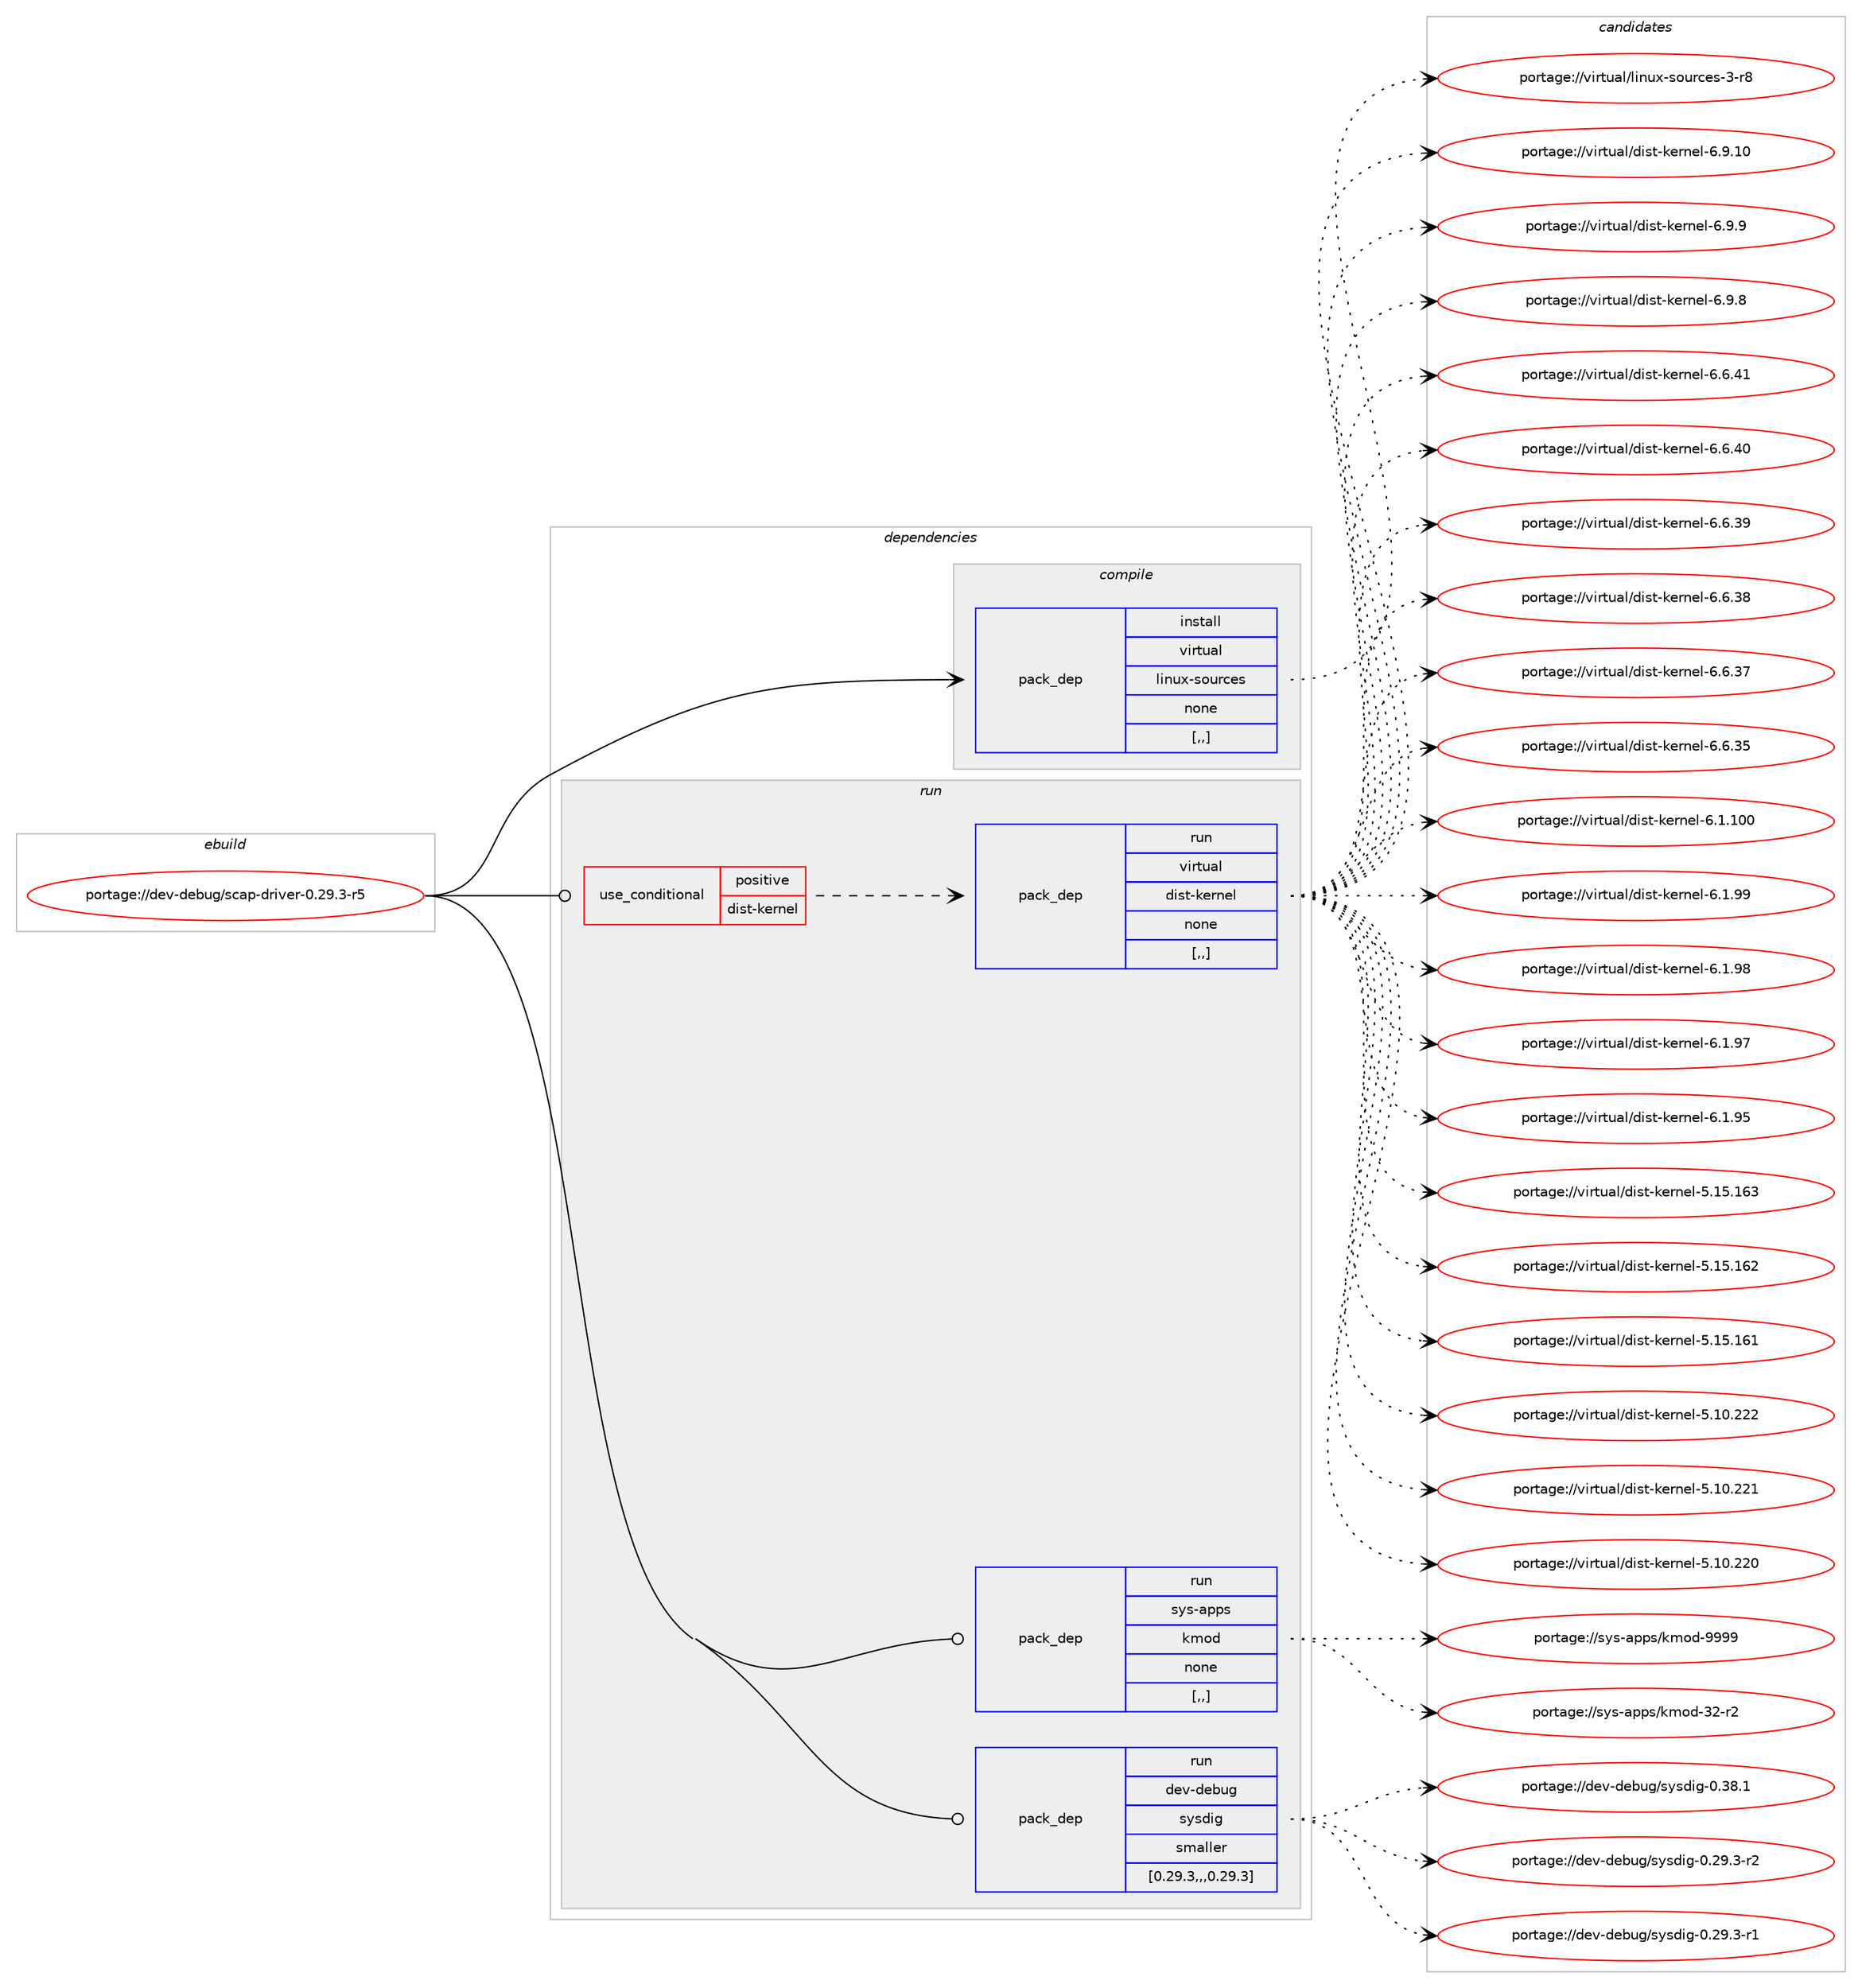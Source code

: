 digraph prolog {

# *************
# Graph options
# *************

newrank=true;
concentrate=true;
compound=true;
graph [rankdir=LR,fontname=Helvetica,fontsize=10,ranksep=1.5];#, ranksep=2.5, nodesep=0.2];
edge  [arrowhead=vee];
node  [fontname=Helvetica,fontsize=10];

# **********
# The ebuild
# **********

subgraph cluster_leftcol {
color=gray;
label=<<i>ebuild</i>>;
id [label="portage://dev-debug/scap-driver-0.29.3-r5", color=red, width=4, href="../dev-debug/scap-driver-0.29.3-r5.svg"];
}

# ****************
# The dependencies
# ****************

subgraph cluster_midcol {
color=gray;
label=<<i>dependencies</i>>;
subgraph cluster_compile {
fillcolor="#eeeeee";
style=filled;
label=<<i>compile</i>>;
subgraph pack52651 {
dependency72989 [label=<<TABLE BORDER="0" CELLBORDER="1" CELLSPACING="0" CELLPADDING="4" WIDTH="220"><TR><TD ROWSPAN="6" CELLPADDING="30">pack_dep</TD></TR><TR><TD WIDTH="110">install</TD></TR><TR><TD>virtual</TD></TR><TR><TD>linux-sources</TD></TR><TR><TD>none</TD></TR><TR><TD>[,,]</TD></TR></TABLE>>, shape=none, color=blue];
}
id:e -> dependency72989:w [weight=20,style="solid",arrowhead="vee"];
}
subgraph cluster_compileandrun {
fillcolor="#eeeeee";
style=filled;
label=<<i>compile and run</i>>;
}
subgraph cluster_run {
fillcolor="#eeeeee";
style=filled;
label=<<i>run</i>>;
subgraph cond19382 {
dependency72990 [label=<<TABLE BORDER="0" CELLBORDER="1" CELLSPACING="0" CELLPADDING="4"><TR><TD ROWSPAN="3" CELLPADDING="10">use_conditional</TD></TR><TR><TD>positive</TD></TR><TR><TD>dist-kernel</TD></TR></TABLE>>, shape=none, color=red];
subgraph pack52652 {
dependency72991 [label=<<TABLE BORDER="0" CELLBORDER="1" CELLSPACING="0" CELLPADDING="4" WIDTH="220"><TR><TD ROWSPAN="6" CELLPADDING="30">pack_dep</TD></TR><TR><TD WIDTH="110">run</TD></TR><TR><TD>virtual</TD></TR><TR><TD>dist-kernel</TD></TR><TR><TD>none</TD></TR><TR><TD>[,,]</TD></TR></TABLE>>, shape=none, color=blue];
}
dependency72990:e -> dependency72991:w [weight=20,style="dashed",arrowhead="vee"];
}
id:e -> dependency72990:w [weight=20,style="solid",arrowhead="odot"];
subgraph pack52653 {
dependency72992 [label=<<TABLE BORDER="0" CELLBORDER="1" CELLSPACING="0" CELLPADDING="4" WIDTH="220"><TR><TD ROWSPAN="6" CELLPADDING="30">pack_dep</TD></TR><TR><TD WIDTH="110">run</TD></TR><TR><TD>sys-apps</TD></TR><TR><TD>kmod</TD></TR><TR><TD>none</TD></TR><TR><TD>[,,]</TD></TR></TABLE>>, shape=none, color=blue];
}
id:e -> dependency72992:w [weight=20,style="solid",arrowhead="odot"];
subgraph pack52654 {
dependency72993 [label=<<TABLE BORDER="0" CELLBORDER="1" CELLSPACING="0" CELLPADDING="4" WIDTH="220"><TR><TD ROWSPAN="6" CELLPADDING="30">pack_dep</TD></TR><TR><TD WIDTH="110">run</TD></TR><TR><TD>dev-debug</TD></TR><TR><TD>sysdig</TD></TR><TR><TD>smaller</TD></TR><TR><TD>[0.29.3,,,0.29.3]</TD></TR></TABLE>>, shape=none, color=blue];
}
id:e -> dependency72993:w [weight=20,style="solid",arrowhead="odot"];
}
}

# **************
# The candidates
# **************

subgraph cluster_choices {
rank=same;
color=gray;
label=<<i>candidates</i>>;

subgraph choice52651 {
color=black;
nodesep=1;
choice1181051141161179710847108105110117120451151111171149910111545514511456 [label="portage://virtual/linux-sources-3-r8", color=red, width=4,href="../virtual/linux-sources-3-r8.svg"];
dependency72989:e -> choice1181051141161179710847108105110117120451151111171149910111545514511456:w [style=dotted,weight="100"];
}
subgraph choice52652 {
color=black;
nodesep=1;
choice11810511411611797108471001051151164510710111411010110845544657464948 [label="portage://virtual/dist-kernel-6.9.10", color=red, width=4,href="../virtual/dist-kernel-6.9.10.svg"];
choice118105114116117971084710010511511645107101114110101108455446574657 [label="portage://virtual/dist-kernel-6.9.9", color=red, width=4,href="../virtual/dist-kernel-6.9.9.svg"];
choice118105114116117971084710010511511645107101114110101108455446574656 [label="portage://virtual/dist-kernel-6.9.8", color=red, width=4,href="../virtual/dist-kernel-6.9.8.svg"];
choice11810511411611797108471001051151164510710111411010110845544654465249 [label="portage://virtual/dist-kernel-6.6.41", color=red, width=4,href="../virtual/dist-kernel-6.6.41.svg"];
choice11810511411611797108471001051151164510710111411010110845544654465248 [label="portage://virtual/dist-kernel-6.6.40", color=red, width=4,href="../virtual/dist-kernel-6.6.40.svg"];
choice11810511411611797108471001051151164510710111411010110845544654465157 [label="portage://virtual/dist-kernel-6.6.39", color=red, width=4,href="../virtual/dist-kernel-6.6.39.svg"];
choice11810511411611797108471001051151164510710111411010110845544654465156 [label="portage://virtual/dist-kernel-6.6.38", color=red, width=4,href="../virtual/dist-kernel-6.6.38.svg"];
choice11810511411611797108471001051151164510710111411010110845544654465155 [label="portage://virtual/dist-kernel-6.6.37", color=red, width=4,href="../virtual/dist-kernel-6.6.37.svg"];
choice11810511411611797108471001051151164510710111411010110845544654465153 [label="portage://virtual/dist-kernel-6.6.35", color=red, width=4,href="../virtual/dist-kernel-6.6.35.svg"];
choice1181051141161179710847100105115116451071011141101011084554464946494848 [label="portage://virtual/dist-kernel-6.1.100", color=red, width=4,href="../virtual/dist-kernel-6.1.100.svg"];
choice11810511411611797108471001051151164510710111411010110845544649465757 [label="portage://virtual/dist-kernel-6.1.99", color=red, width=4,href="../virtual/dist-kernel-6.1.99.svg"];
choice11810511411611797108471001051151164510710111411010110845544649465756 [label="portage://virtual/dist-kernel-6.1.98", color=red, width=4,href="../virtual/dist-kernel-6.1.98.svg"];
choice11810511411611797108471001051151164510710111411010110845544649465755 [label="portage://virtual/dist-kernel-6.1.97", color=red, width=4,href="../virtual/dist-kernel-6.1.97.svg"];
choice11810511411611797108471001051151164510710111411010110845544649465753 [label="portage://virtual/dist-kernel-6.1.95", color=red, width=4,href="../virtual/dist-kernel-6.1.95.svg"];
choice118105114116117971084710010511511645107101114110101108455346495346495451 [label="portage://virtual/dist-kernel-5.15.163", color=red, width=4,href="../virtual/dist-kernel-5.15.163.svg"];
choice118105114116117971084710010511511645107101114110101108455346495346495450 [label="portage://virtual/dist-kernel-5.15.162", color=red, width=4,href="../virtual/dist-kernel-5.15.162.svg"];
choice118105114116117971084710010511511645107101114110101108455346495346495449 [label="portage://virtual/dist-kernel-5.15.161", color=red, width=4,href="../virtual/dist-kernel-5.15.161.svg"];
choice118105114116117971084710010511511645107101114110101108455346494846505050 [label="portage://virtual/dist-kernel-5.10.222", color=red, width=4,href="../virtual/dist-kernel-5.10.222.svg"];
choice118105114116117971084710010511511645107101114110101108455346494846505049 [label="portage://virtual/dist-kernel-5.10.221", color=red, width=4,href="../virtual/dist-kernel-5.10.221.svg"];
choice118105114116117971084710010511511645107101114110101108455346494846505048 [label="portage://virtual/dist-kernel-5.10.220", color=red, width=4,href="../virtual/dist-kernel-5.10.220.svg"];
dependency72991:e -> choice11810511411611797108471001051151164510710111411010110845544657464948:w [style=dotted,weight="100"];
dependency72991:e -> choice118105114116117971084710010511511645107101114110101108455446574657:w [style=dotted,weight="100"];
dependency72991:e -> choice118105114116117971084710010511511645107101114110101108455446574656:w [style=dotted,weight="100"];
dependency72991:e -> choice11810511411611797108471001051151164510710111411010110845544654465249:w [style=dotted,weight="100"];
dependency72991:e -> choice11810511411611797108471001051151164510710111411010110845544654465248:w [style=dotted,weight="100"];
dependency72991:e -> choice11810511411611797108471001051151164510710111411010110845544654465157:w [style=dotted,weight="100"];
dependency72991:e -> choice11810511411611797108471001051151164510710111411010110845544654465156:w [style=dotted,weight="100"];
dependency72991:e -> choice11810511411611797108471001051151164510710111411010110845544654465155:w [style=dotted,weight="100"];
dependency72991:e -> choice11810511411611797108471001051151164510710111411010110845544654465153:w [style=dotted,weight="100"];
dependency72991:e -> choice1181051141161179710847100105115116451071011141101011084554464946494848:w [style=dotted,weight="100"];
dependency72991:e -> choice11810511411611797108471001051151164510710111411010110845544649465757:w [style=dotted,weight="100"];
dependency72991:e -> choice11810511411611797108471001051151164510710111411010110845544649465756:w [style=dotted,weight="100"];
dependency72991:e -> choice11810511411611797108471001051151164510710111411010110845544649465755:w [style=dotted,weight="100"];
dependency72991:e -> choice11810511411611797108471001051151164510710111411010110845544649465753:w [style=dotted,weight="100"];
dependency72991:e -> choice118105114116117971084710010511511645107101114110101108455346495346495451:w [style=dotted,weight="100"];
dependency72991:e -> choice118105114116117971084710010511511645107101114110101108455346495346495450:w [style=dotted,weight="100"];
dependency72991:e -> choice118105114116117971084710010511511645107101114110101108455346495346495449:w [style=dotted,weight="100"];
dependency72991:e -> choice118105114116117971084710010511511645107101114110101108455346494846505050:w [style=dotted,weight="100"];
dependency72991:e -> choice118105114116117971084710010511511645107101114110101108455346494846505049:w [style=dotted,weight="100"];
dependency72991:e -> choice118105114116117971084710010511511645107101114110101108455346494846505048:w [style=dotted,weight="100"];
}
subgraph choice52653 {
color=black;
nodesep=1;
choice1151211154597112112115471071091111004557575757 [label="portage://sys-apps/kmod-9999", color=red, width=4,href="../sys-apps/kmod-9999.svg"];
choice1151211154597112112115471071091111004551504511450 [label="portage://sys-apps/kmod-32-r2", color=red, width=4,href="../sys-apps/kmod-32-r2.svg"];
dependency72992:e -> choice1151211154597112112115471071091111004557575757:w [style=dotted,weight="100"];
dependency72992:e -> choice1151211154597112112115471071091111004551504511450:w [style=dotted,weight="100"];
}
subgraph choice52654 {
color=black;
nodesep=1;
choice10010111845100101981171034711512111510010510345484651564649 [label="portage://dev-debug/sysdig-0.38.1", color=red, width=4,href="../dev-debug/sysdig-0.38.1.svg"];
choice100101118451001019811710347115121115100105103454846505746514511450 [label="portage://dev-debug/sysdig-0.29.3-r2", color=red, width=4,href="../dev-debug/sysdig-0.29.3-r2.svg"];
choice100101118451001019811710347115121115100105103454846505746514511449 [label="portage://dev-debug/sysdig-0.29.3-r1", color=red, width=4,href="../dev-debug/sysdig-0.29.3-r1.svg"];
dependency72993:e -> choice10010111845100101981171034711512111510010510345484651564649:w [style=dotted,weight="100"];
dependency72993:e -> choice100101118451001019811710347115121115100105103454846505746514511450:w [style=dotted,weight="100"];
dependency72993:e -> choice100101118451001019811710347115121115100105103454846505746514511449:w [style=dotted,weight="100"];
}
}

}
